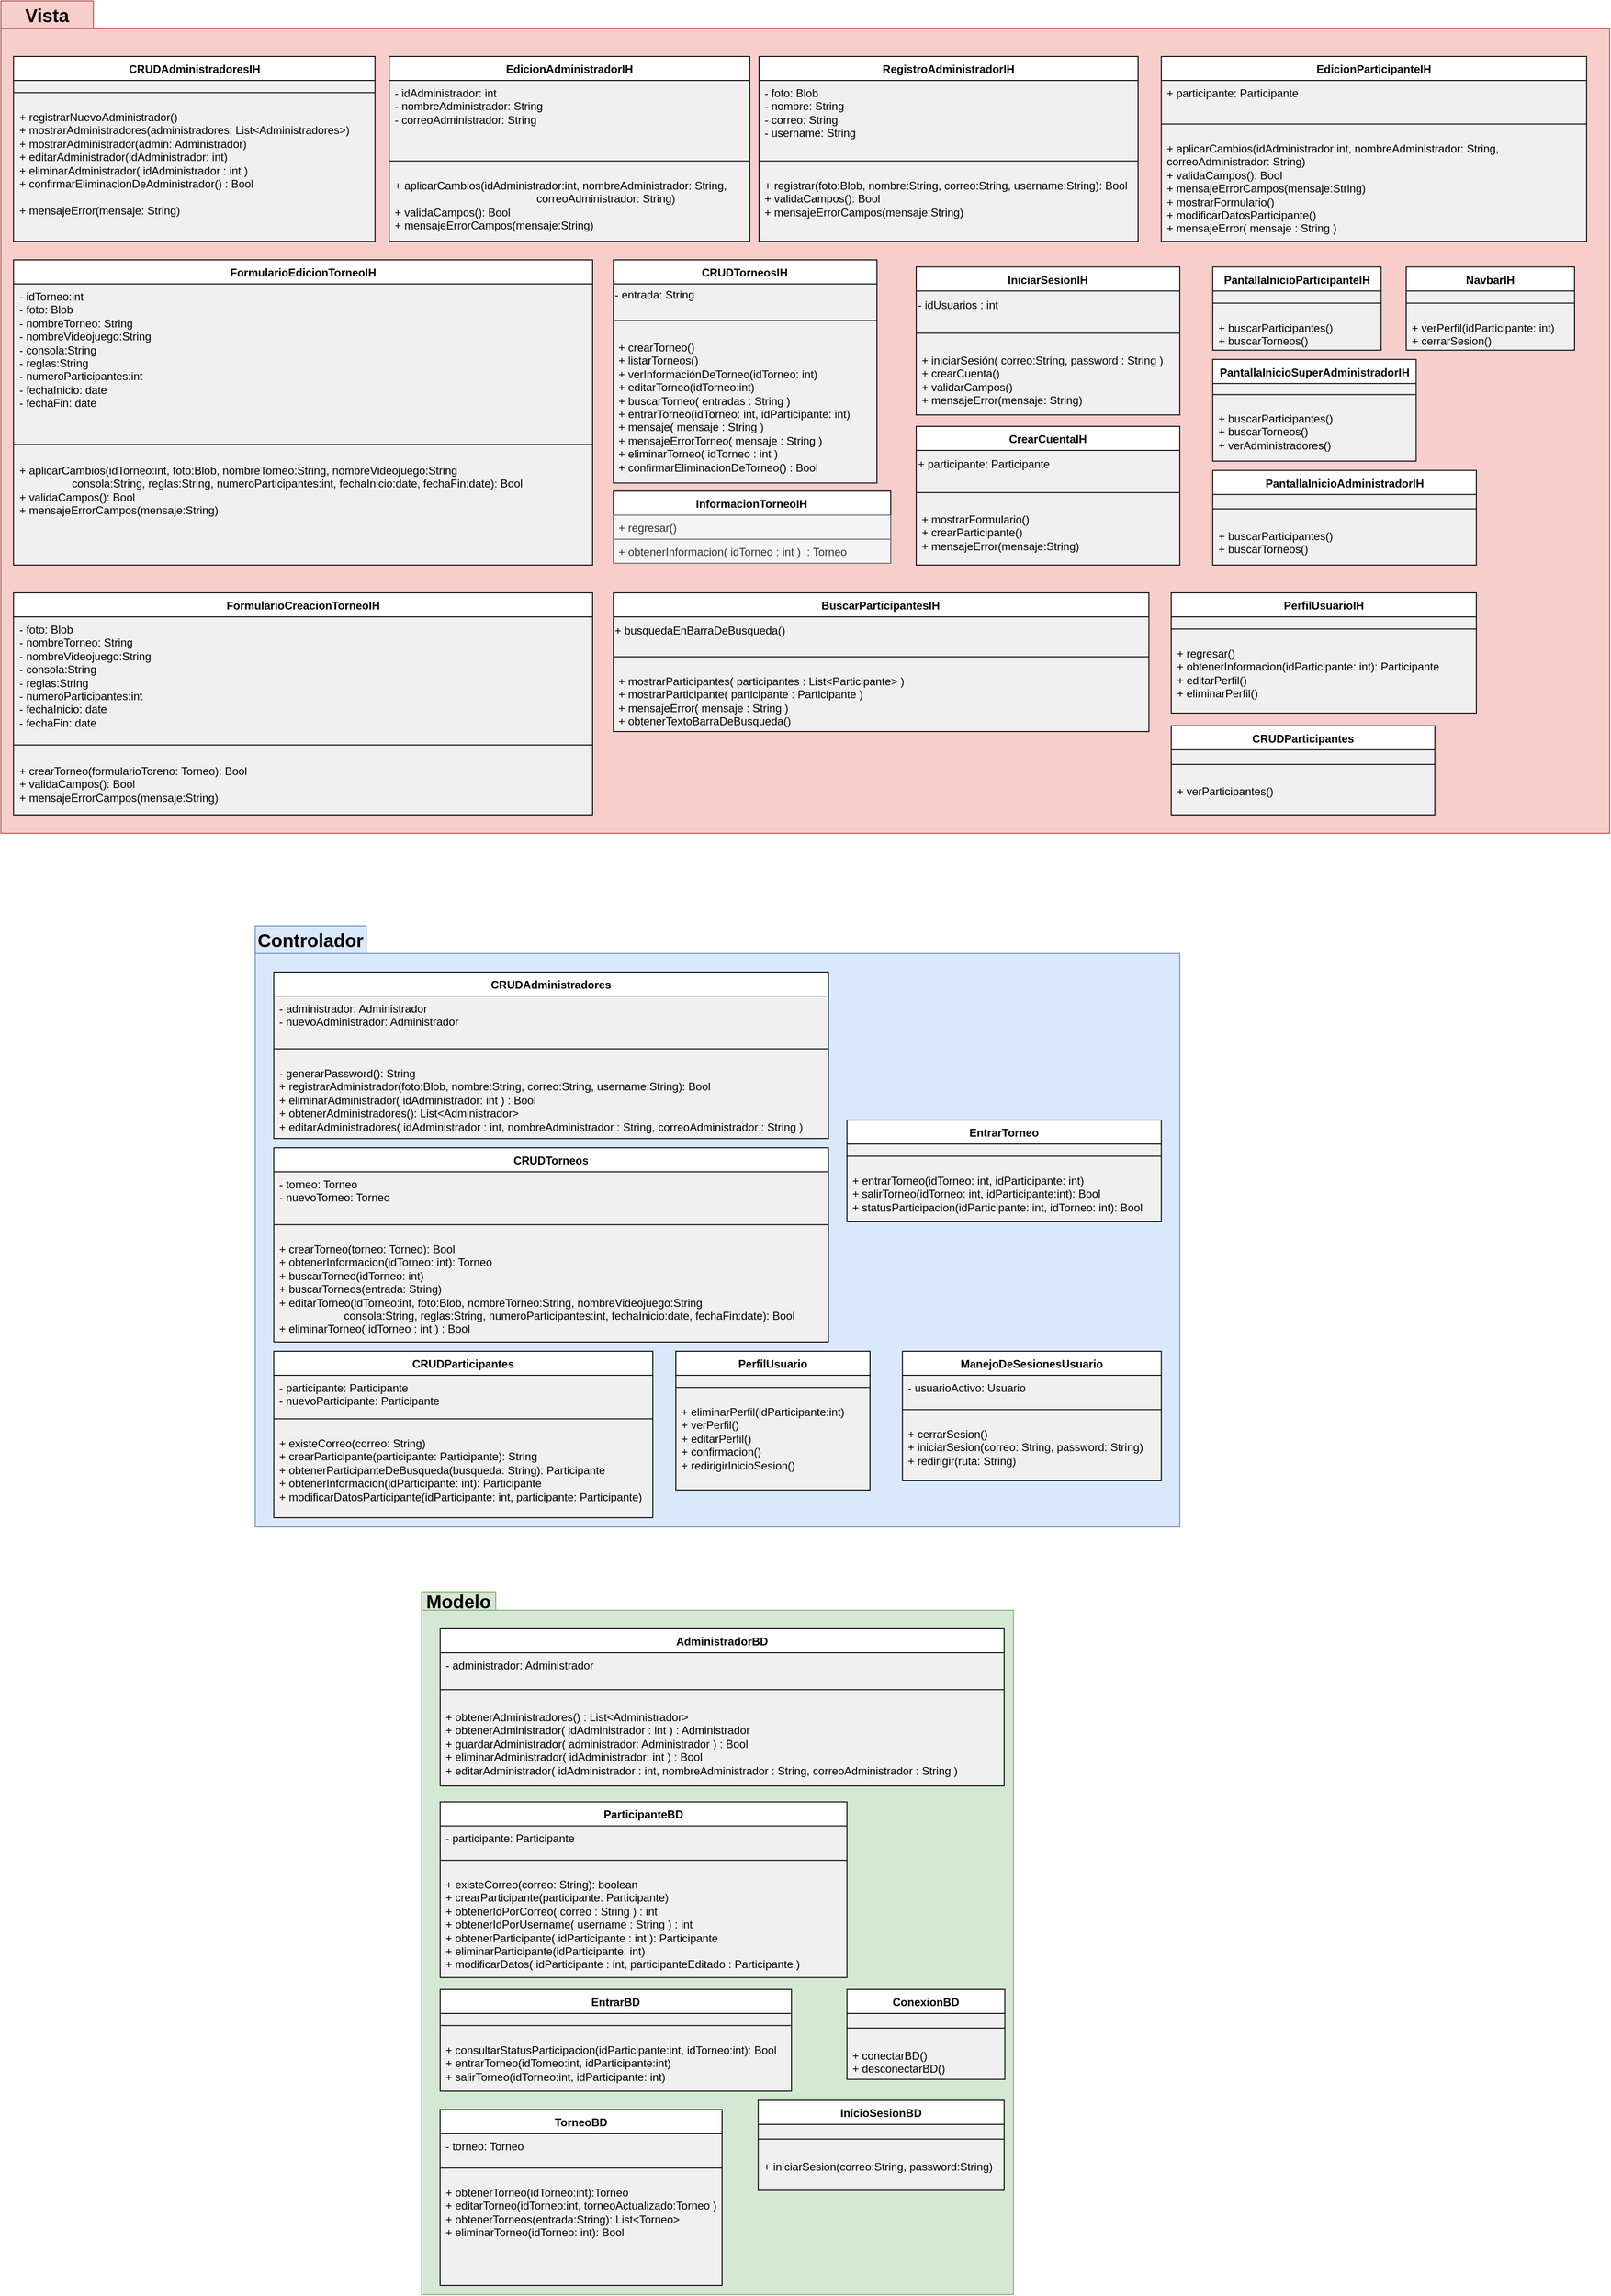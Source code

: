 <mxfile version="22.0.7" type="google">
  <diagram name="Page-1" id="8yMYM5omladxVR3KcZZl">
    <mxGraphModel grid="1" page="1" gridSize="10" guides="1" tooltips="1" connect="1" arrows="1" fold="1" pageScale="1" pageWidth="850" pageHeight="1100" math="0" shadow="0">
      <root>
        <mxCell id="0" />
        <mxCell id="1" parent="0" />
        <mxCell id="6ksjwFMR4yL9y_moFflf-1" value="" style="shape=folder;fontStyle=1;spacingTop=10;tabWidth=90;tabHeight=20;tabPosition=left;html=1;whiteSpace=wrap;fillColor=#f8cecc;strokeColor=#b85450;" vertex="1" parent="1">
          <mxGeometry x="-410" y="-900" width="1740" height="890" as="geometry" />
        </mxCell>
        <mxCell id="6ksjwFMR4yL9y_moFflf-2" value="&lt;b&gt;&lt;font style=&quot;font-size: 20px;&quot;&gt;Vista&lt;/font&gt;&lt;/b&gt;" style="text;html=1;strokeColor=#b85450;fillColor=#f8cecc;align=center;verticalAlign=middle;whiteSpace=wrap;rounded=0;" vertex="1" parent="1">
          <mxGeometry x="-410" y="-910" width="100" height="30" as="geometry" />
        </mxCell>
        <mxCell id="6ksjwFMR4yL9y_moFflf-5" value="" style="shape=folder;fontStyle=1;spacingTop=10;tabWidth=50;tabHeight=20;tabPosition=left;html=1;whiteSpace=wrap;fillColor=#dae8fc;strokeColor=#6c8ebf;" vertex="1" parent="1">
          <mxGeometry x="-134.89" y="100" width="1000" height="640" as="geometry" />
        </mxCell>
        <mxCell id="6ksjwFMR4yL9y_moFflf-7" value="" style="shape=folder;fontStyle=1;spacingTop=10;tabWidth=80;tabHeight=20;tabPosition=left;html=1;whiteSpace=wrap;fillColor=#d5e8d4;strokeColor=#82b366;" vertex="1" parent="1">
          <mxGeometry x="45.11" y="810" width="640" height="760" as="geometry" />
        </mxCell>
        <mxCell id="6ksjwFMR4yL9y_moFflf-8" value="&lt;b&gt;&lt;font style=&quot;font-size: 20px;&quot;&gt;Controlador&lt;/font&gt;&lt;/b&gt;" style="text;html=1;strokeColor=#6c8ebf;fillColor=#dae8fc;align=center;verticalAlign=middle;whiteSpace=wrap;rounded=0;" vertex="1" parent="1">
          <mxGeometry x="-134.89" y="90" width="120" height="30" as="geometry" />
        </mxCell>
        <mxCell id="6ksjwFMR4yL9y_moFflf-9" value="&lt;b&gt;&lt;font style=&quot;font-size: 20px;&quot;&gt;Modelo&lt;/font&gt;&lt;/b&gt;" style="text;html=1;strokeColor=#82b366;fillColor=#d5e8d4;align=center;verticalAlign=middle;whiteSpace=wrap;rounded=0;" vertex="1" parent="1">
          <mxGeometry x="45.11" y="810" width="80" height="20" as="geometry" />
        </mxCell>
        <mxCell id="6ksjwFMR4yL9y_moFflf-16" value="PantallaInicioSuperAdministradorIH" style="swimlane;fontStyle=1;align=center;verticalAlign=top;childLayout=stackLayout;horizontal=1;startSize=26;horizontalStack=0;resizeParent=1;resizeParentMax=0;resizeLast=0;collapsible=1;marginBottom=0;whiteSpace=wrap;html=1;swimlaneFillColor=#F0F0F0;gradientColor=none;" vertex="1" parent="1">
          <mxGeometry x="900.75" y="-522.36" width="220" height="110" as="geometry" />
        </mxCell>
        <mxCell id="6ksjwFMR4yL9y_moFflf-17" value="" style="line;strokeWidth=1;fillColor=none;align=left;verticalAlign=middle;spacingTop=-1;spacingLeft=3;spacingRight=3;rotatable=0;labelPosition=right;points=[];portConstraint=eastwest;strokeColor=inherit;" vertex="1" parent="6ksjwFMR4yL9y_moFflf-16">
          <mxGeometry y="26" width="220" height="24" as="geometry" />
        </mxCell>
        <mxCell id="6ksjwFMR4yL9y_moFflf-18" value="+ buscarParticipantes()&lt;br&gt;+ buscarTorneos()&lt;br&gt;+ verAdministradores()" style="text;strokeColor=none;fillColor=none;align=left;verticalAlign=top;spacingLeft=4;spacingRight=4;overflow=hidden;rotatable=0;points=[[0,0.5],[1,0.5]];portConstraint=eastwest;whiteSpace=wrap;html=1;" vertex="1" parent="6ksjwFMR4yL9y_moFflf-16">
          <mxGeometry y="50" width="220" height="60" as="geometry" />
        </mxCell>
        <mxCell id="6ksjwFMR4yL9y_moFflf-19" value="RegistroAdministradorIH" style="swimlane;fontStyle=1;align=center;verticalAlign=top;childLayout=stackLayout;horizontal=1;startSize=26;horizontalStack=0;resizeParent=1;resizeParentMax=0;resizeLast=0;collapsible=1;marginBottom=0;whiteSpace=wrap;html=1;swimlaneFillColor=#F0F0F0;gradientColor=none;" vertex="1" parent="1">
          <mxGeometry x="410" y="-850" width="410" height="199.997" as="geometry" />
        </mxCell>
        <mxCell id="6ksjwFMR4yL9y_moFflf-20" value="- foto: Blob&lt;br&gt;- nombre: String&lt;br&gt;- correo: String&lt;br&gt;- username: String" style="text;strokeColor=none;fillColor=none;align=left;verticalAlign=top;spacingLeft=4;spacingRight=4;overflow=hidden;rotatable=0;points=[[0,0.5],[1,0.5]];portConstraint=eastwest;whiteSpace=wrap;html=1;" vertex="1" parent="6ksjwFMR4yL9y_moFflf-19">
          <mxGeometry y="26" width="410" height="74" as="geometry" />
        </mxCell>
        <mxCell id="6ksjwFMR4yL9y_moFflf-21" value="" style="line;strokeWidth=1;fillColor=none;align=left;verticalAlign=middle;spacingTop=-1;spacingLeft=3;spacingRight=3;rotatable=0;labelPosition=right;points=[];portConstraint=eastwest;strokeColor=inherit;" vertex="1" parent="6ksjwFMR4yL9y_moFflf-19">
          <mxGeometry y="100" width="410" height="26.207" as="geometry" />
        </mxCell>
        <mxCell id="6ksjwFMR4yL9y_moFflf-22" value="+ registrar(foto:Blob, nombre:String, correo:String, username:String): Bool&lt;br&gt;+ validaCampos(): Bool&lt;br&gt;+ mensajeErrorCampos(mensaje:String)&lt;br&gt;" style="text;strokeColor=none;fillColor=none;align=left;verticalAlign=top;spacingLeft=4;spacingRight=4;overflow=hidden;rotatable=0;points=[[0,0.5],[1,0.5]];portConstraint=eastwest;whiteSpace=wrap;html=1;" vertex="1" parent="6ksjwFMR4yL9y_moFflf-19">
          <mxGeometry y="126.207" width="410" height="73.79" as="geometry" />
        </mxCell>
        <mxCell id="6ksjwFMR4yL9y_moFflf-23" value="CRUDAdministradoresIH" style="swimlane;fontStyle=1;align=center;verticalAlign=top;childLayout=stackLayout;horizontal=1;startSize=26;horizontalStack=0;resizeParent=1;resizeParentMax=0;resizeLast=0;collapsible=1;marginBottom=0;whiteSpace=wrap;html=1;swimlaneFillColor=#F0F0F0;gradientColor=none;" vertex="1" parent="1">
          <mxGeometry x="-396.36" y="-850" width="391" height="199.997" as="geometry" />
        </mxCell>
        <mxCell id="6ksjwFMR4yL9y_moFflf-24" value="" style="line;strokeWidth=1;fillColor=none;align=left;verticalAlign=middle;spacingTop=-1;spacingLeft=3;spacingRight=3;rotatable=0;labelPosition=right;points=[];portConstraint=eastwest;strokeColor=inherit;" vertex="1" parent="6ksjwFMR4yL9y_moFflf-23">
          <mxGeometry y="26" width="391" height="26.207" as="geometry" />
        </mxCell>
        <mxCell id="6ksjwFMR4yL9y_moFflf-25" value="+ registrarNuevoAdministrador()&lt;br&gt;+ mostrarAdministradores(administradores: List&amp;lt;Administradores&amp;gt;)&lt;br&gt;+ mostrarAdministrador(admin: Administrador)&lt;br&gt;+ editarAdministrador(idAdministrador: int)&lt;br&gt;+ eliminarAdministrador( idAdministrador : int )&lt;br&gt;+ confirmarEliminacionDeAdministrador() : Bool&lt;br&gt;&lt;br&gt;+ mensajeError(mensaje: String)" style="text;strokeColor=none;fillColor=none;align=left;verticalAlign=top;spacingLeft=4;spacingRight=4;overflow=hidden;rotatable=0;points=[[0,0.5],[1,0.5]];portConstraint=eastwest;whiteSpace=wrap;html=1;" vertex="1" parent="6ksjwFMR4yL9y_moFflf-23">
          <mxGeometry y="52.207" width="391" height="147.79" as="geometry" />
        </mxCell>
        <mxCell id="F1agTI3qjRmrtM2KF93L-1" value="NavbarIH" style="swimlane;fontStyle=1;align=center;verticalAlign=top;childLayout=stackLayout;horizontal=1;startSize=26;horizontalStack=0;resizeParent=1;resizeParentMax=0;resizeLast=0;collapsible=1;marginBottom=0;whiteSpace=wrap;html=1;swimlaneFillColor=#F0F0F0;gradientColor=none;" vertex="1" parent="1">
          <mxGeometry x="1110.005" y="-622.36" width="182.07" height="89.997" as="geometry" />
        </mxCell>
        <mxCell id="F1agTI3qjRmrtM2KF93L-2" value="" style="line;strokeWidth=1;fillColor=none;align=left;verticalAlign=middle;spacingTop=-1;spacingLeft=3;spacingRight=3;rotatable=0;labelPosition=right;points=[];portConstraint=eastwest;strokeColor=inherit;" vertex="1" parent="F1agTI3qjRmrtM2KF93L-1">
          <mxGeometry y="26" width="182.07" height="26.207" as="geometry" />
        </mxCell>
        <mxCell id="F1agTI3qjRmrtM2KF93L-3" value="+ verPerfil(idParticipante: int)&lt;br&gt;+ cerrarSesion()" style="text;strokeColor=none;fillColor=none;align=left;verticalAlign=top;spacingLeft=4;spacingRight=4;overflow=hidden;rotatable=0;points=[[0,0.5],[1,0.5]];portConstraint=eastwest;whiteSpace=wrap;html=1;" vertex="1" parent="F1agTI3qjRmrtM2KF93L-1">
          <mxGeometry y="52.207" width="182.07" height="37.79" as="geometry" />
        </mxCell>
        <mxCell id="F1agTI3qjRmrtM2KF93L-13" value="PantallaInicioAdministradorIH" style="swimlane;fontStyle=1;align=center;verticalAlign=top;childLayout=stackLayout;horizontal=1;startSize=26;horizontalStack=0;resizeParent=1;resizeParentMax=0;resizeLast=0;collapsible=1;marginBottom=0;whiteSpace=wrap;html=1;swimlaneFillColor=#F0F0F0;gradientColor=none;" vertex="1" parent="1">
          <mxGeometry x="900.746" y="-402.36" width="285.105" height="102.348" as="geometry" />
        </mxCell>
        <mxCell id="F1agTI3qjRmrtM2KF93L-14" value="" style="line;strokeWidth=1;fillColor=none;align=left;verticalAlign=middle;spacingTop=-1;spacingLeft=3;spacingRight=3;rotatable=0;labelPosition=right;points=[];portConstraint=eastwest;strokeColor=inherit;" vertex="1" parent="F1agTI3qjRmrtM2KF93L-13">
          <mxGeometry y="26" width="285.105" height="31.265" as="geometry" />
        </mxCell>
        <mxCell id="F1agTI3qjRmrtM2KF93L-15" value="+ buscarParticipantes()&lt;br style=&quot;border-color: var(--border-color);&quot;&gt;+ buscarTorneos()" style="text;strokeColor=none;fillColor=none;align=left;verticalAlign=top;spacingLeft=4;spacingRight=4;overflow=hidden;rotatable=0;points=[[0,0.5],[1,0.5]];portConstraint=eastwest;whiteSpace=wrap;html=1;" vertex="1" parent="F1agTI3qjRmrtM2KF93L-13">
          <mxGeometry y="57.265" width="285.105" height="45.083" as="geometry" />
        </mxCell>
        <mxCell id="F1agTI3qjRmrtM2KF93L-16" value="EdicionAdministradorIH" style="swimlane;fontStyle=1;align=center;verticalAlign=top;childLayout=stackLayout;horizontal=1;startSize=26;horizontalStack=0;resizeParent=1;resizeParentMax=0;resizeLast=0;collapsible=1;marginBottom=0;whiteSpace=wrap;html=1;swimlaneFillColor=#F0F0F0;gradientColor=none;" vertex="1" parent="1">
          <mxGeometry x="10" y="-850" width="390" height="199.997" as="geometry" />
        </mxCell>
        <mxCell id="F1agTI3qjRmrtM2KF93L-17" value="- idAdministrador: int&lt;br&gt;- nombreAdministrador: String&lt;br&gt;- correoAdministrador: String" style="text;strokeColor=none;fillColor=none;align=left;verticalAlign=top;spacingLeft=4;spacingRight=4;overflow=hidden;rotatable=0;points=[[0,0.5],[1,0.5]];portConstraint=eastwest;whiteSpace=wrap;html=1;" vertex="1" parent="F1agTI3qjRmrtM2KF93L-16">
          <mxGeometry y="26" width="390" height="74" as="geometry" />
        </mxCell>
        <mxCell id="F1agTI3qjRmrtM2KF93L-18" value="" style="line;strokeWidth=1;fillColor=none;align=left;verticalAlign=middle;spacingTop=-1;spacingLeft=3;spacingRight=3;rotatable=0;labelPosition=right;points=[];portConstraint=eastwest;strokeColor=inherit;" vertex="1" parent="F1agTI3qjRmrtM2KF93L-16">
          <mxGeometry y="100" width="390" height="26.207" as="geometry" />
        </mxCell>
        <mxCell id="F1agTI3qjRmrtM2KF93L-19" value="+ aplicarCambios(idAdministrador:int, nombreAdministrador: String,&amp;nbsp; &amp;nbsp; &amp;nbsp; &amp;nbsp; &amp;nbsp; &amp;nbsp; &amp;nbsp; &amp;nbsp; &amp;nbsp; &amp;nbsp; &amp;nbsp; &amp;nbsp; &amp;nbsp; &amp;nbsp; &amp;nbsp; &amp;nbsp; &amp;nbsp; &amp;nbsp; &amp;nbsp; &amp;nbsp; &amp;nbsp; &amp;nbsp; &amp;nbsp; &amp;nbsp; &amp;nbsp; &amp;nbsp; correoAdministrador: String)&lt;br&gt;+ validaCampos(): Bool&lt;br&gt;+ mensajeErrorCampos(mensaje:String)" style="text;strokeColor=none;fillColor=none;align=left;verticalAlign=top;spacingLeft=4;spacingRight=4;overflow=hidden;rotatable=0;points=[[0,0.5],[1,0.5]];portConstraint=eastwest;whiteSpace=wrap;html=1;" vertex="1" parent="F1agTI3qjRmrtM2KF93L-16">
          <mxGeometry y="126.207" width="390" height="73.79" as="geometry" />
        </mxCell>
        <mxCell id="9bTyPNuZeEl7Rt4xwHEf-6" value="IniciarSesionIH" style="swimlane;fontStyle=1;align=center;verticalAlign=top;childLayout=stackLayout;horizontal=1;startSize=26;horizontalStack=0;resizeParent=1;resizeParentMax=0;resizeLast=0;collapsible=1;marginBottom=0;whiteSpace=wrap;html=1;swimlaneFillColor=#F0F0F0;gradientColor=none;" vertex="1" parent="1">
          <mxGeometry x="579.996" y="-622.36" width="285.11" height="160.005" as="geometry" />
        </mxCell>
        <mxCell id="F1agTI3qjRmrtM2KF93L-24" value="- idUsuarios : int" style="text;html=1;strokeColor=none;fillColor=none;align=left;verticalAlign=middle;whiteSpace=wrap;rounded=0;" vertex="1" parent="9bTyPNuZeEl7Rt4xwHEf-6">
          <mxGeometry y="26" width="285.11" height="30" as="geometry" />
        </mxCell>
        <mxCell id="9bTyPNuZeEl7Rt4xwHEf-7" value="" style="line;strokeWidth=1;fillColor=none;align=left;verticalAlign=middle;spacingTop=-1;spacingLeft=3;spacingRight=3;rotatable=0;labelPosition=right;points=[];portConstraint=eastwest;strokeColor=inherit;" vertex="1" parent="9bTyPNuZeEl7Rt4xwHEf-6">
          <mxGeometry y="56" width="285.11" height="31.265" as="geometry" />
        </mxCell>
        <mxCell id="9bTyPNuZeEl7Rt4xwHEf-8" value="+ iniciarSesión( correo:String, password : String )&lt;br&gt;+ crearCuenta()&lt;br&gt;+ validarCampos()&lt;br&gt;+ mensajeError(mensaje: String)" style="text;strokeColor=none;fillColor=none;align=left;verticalAlign=top;spacingLeft=4;spacingRight=4;overflow=hidden;rotatable=0;points=[[0,0.5],[1,0.5]];portConstraint=eastwest;whiteSpace=wrap;html=1;" vertex="1" parent="9bTyPNuZeEl7Rt4xwHEf-6">
          <mxGeometry y="87.265" width="285.11" height="72.74" as="geometry" />
        </mxCell>
        <mxCell id="F1agTI3qjRmrtM2KF93L-25" value="BuscarParticipantesIH" style="swimlane;fontStyle=1;align=center;verticalAlign=top;childLayout=stackLayout;horizontal=1;startSize=26;horizontalStack=0;resizeParent=1;resizeParentMax=0;resizeLast=0;collapsible=1;marginBottom=0;whiteSpace=wrap;html=1;swimlaneFillColor=#F0F0F0;gradientColor=none;" vertex="1" parent="1">
          <mxGeometry x="252.45" y="-270" width="579.24" height="149.997" as="geometry" />
        </mxCell>
        <mxCell id="F1agTI3qjRmrtM2KF93L-35" value="+ busquedaEnBarraDeBusqueda()" style="text;html=1;strokeColor=none;fillColor=none;align=left;verticalAlign=middle;whiteSpace=wrap;rounded=0;" vertex="1" parent="F1agTI3qjRmrtM2KF93L-25">
          <mxGeometry y="26" width="579.24" height="30" as="geometry" />
        </mxCell>
        <mxCell id="F1agTI3qjRmrtM2KF93L-26" value="" style="line;strokeWidth=1;fillColor=none;align=left;verticalAlign=middle;spacingTop=-1;spacingLeft=3;spacingRight=3;rotatable=0;labelPosition=right;points=[];portConstraint=eastwest;strokeColor=inherit;" vertex="1" parent="F1agTI3qjRmrtM2KF93L-25">
          <mxGeometry y="56" width="579.24" height="26.207" as="geometry" />
        </mxCell>
        <mxCell id="F1agTI3qjRmrtM2KF93L-27" value="+ mostrarParticipantes( participantes : List&amp;lt;Participante&amp;gt; )&lt;br&gt;+ mostrarParticipante( participante : Participante )&lt;br&gt;+ mensajeError( mensaje : String )&lt;br&gt;+ obtenerTextoBarraDeBusqueda()" style="text;strokeColor=none;fillColor=none;align=left;verticalAlign=top;spacingLeft=4;spacingRight=4;overflow=hidden;rotatable=0;points=[[0,0.5],[1,0.5]];portConstraint=eastwest;whiteSpace=wrap;html=1;" vertex="1" parent="F1agTI3qjRmrtM2KF93L-25">
          <mxGeometry y="82.207" width="579.24" height="67.79" as="geometry" />
        </mxCell>
        <mxCell id="9bTyPNuZeEl7Rt4xwHEf-11" value="InformacionTorneoIH" style="swimlane;fontStyle=1;align=center;verticalAlign=top;childLayout=stackLayout;horizontal=1;startSize=26;horizontalStack=0;resizeParent=1;resizeParentMax=0;resizeLast=0;collapsible=1;marginBottom=0;whiteSpace=wrap;html=1;swimlaneLine=1;glass=0;rounded=0;shadow=0;" vertex="1" parent="1">
          <mxGeometry x="252.45" y="-380" width="300" height="78" as="geometry" />
        </mxCell>
        <mxCell id="9bTyPNuZeEl7Rt4xwHEf-12" value="+ regresar()" style="text;strokeColor=#666666;fillColor=#f5f5f5;align=left;verticalAlign=top;spacingLeft=4;spacingRight=4;overflow=hidden;rotatable=0;points=[[0,0.5],[1,0.5]];portConstraint=eastwest;whiteSpace=wrap;html=1;fontColor=#333333;" vertex="1" parent="9bTyPNuZeEl7Rt4xwHEf-11">
          <mxGeometry y="26" width="300" height="26" as="geometry" />
        </mxCell>
        <mxCell id="9bTyPNuZeEl7Rt4xwHEf-13" value="+ obtenerInformacion( idTorneo : int )&amp;nbsp; : Torneo" style="text;strokeColor=#666666;fillColor=#f5f5f5;align=left;verticalAlign=top;spacingLeft=4;spacingRight=4;overflow=hidden;rotatable=0;points=[[0,0.5],[1,0.5]];portConstraint=eastwest;whiteSpace=wrap;html=1;fontColor=#333333;" vertex="1" parent="9bTyPNuZeEl7Rt4xwHEf-11">
          <mxGeometry y="52" width="300" height="26" as="geometry" />
        </mxCell>
        <mxCell id="F1agTI3qjRmrtM2KF93L-31" value="CRUDTorneosIH" style="swimlane;fontStyle=1;align=center;verticalAlign=top;childLayout=stackLayout;horizontal=1;startSize=26;horizontalStack=0;resizeParent=1;resizeParentMax=0;resizeLast=0;collapsible=1;marginBottom=0;whiteSpace=wrap;html=1;swimlaneFillColor=#F0F0F0;gradientColor=none;" vertex="1" parent="1">
          <mxGeometry x="252.45" y="-630.0" width="285.11" height="241.265" as="geometry" />
        </mxCell>
        <mxCell id="F1agTI3qjRmrtM2KF93L-36" value="- entrada: String" style="text;html=1;strokeColor=none;fillColor=none;align=left;verticalAlign=middle;whiteSpace=wrap;rounded=0;" vertex="1" parent="F1agTI3qjRmrtM2KF93L-31">
          <mxGeometry y="26" width="285.11" height="24" as="geometry" />
        </mxCell>
        <mxCell id="F1agTI3qjRmrtM2KF93L-32" value="" style="line;strokeWidth=1;fillColor=none;align=left;verticalAlign=middle;spacingTop=-1;spacingLeft=3;spacingRight=3;rotatable=0;labelPosition=right;points=[];portConstraint=eastwest;strokeColor=inherit;" vertex="1" parent="F1agTI3qjRmrtM2KF93L-31">
          <mxGeometry y="50" width="285.11" height="31.265" as="geometry" />
        </mxCell>
        <mxCell id="F1agTI3qjRmrtM2KF93L-33" value="+ crearTorneo()&lt;br&gt;+ listarTorneos()&lt;br&gt;+ verInformaciónDeTorneo(idTorneo: int)&lt;br&gt;+ editarTorneo(idTorneo:int)&lt;br&gt;+ buscarTorneo( entradas : String )&lt;br&gt;+ entrarTorneo(idTorneo: int, idParticipante: int)&lt;br&gt;+ mensaje( mensaje : String )&lt;br&gt;+ mensajeErrorTorneo( mensaje : String )&lt;br&gt;+ eliminarTorneo( idTorneo : int )&lt;br&gt;+ confirmarEliminacionDeTorneo() : Bool" style="text;strokeColor=none;fillColor=none;align=left;verticalAlign=top;spacingLeft=4;spacingRight=4;overflow=hidden;rotatable=0;points=[[0,0.5],[1,0.5]];portConstraint=eastwest;whiteSpace=wrap;html=1;" vertex="1" parent="F1agTI3qjRmrtM2KF93L-31">
          <mxGeometry y="81.265" width="285.11" height="160" as="geometry" />
        </mxCell>
        <mxCell id="F1agTI3qjRmrtM2KF93L-37" value="FormularioEdicionTorneoIH" style="swimlane;fontStyle=1;align=center;verticalAlign=top;childLayout=stackLayout;horizontal=1;startSize=26;horizontalStack=0;resizeParent=1;resizeParentMax=0;resizeLast=0;collapsible=1;marginBottom=0;whiteSpace=wrap;html=1;swimlaneFillColor=#F0F0F0;gradientColor=none;" vertex="1" parent="1">
          <mxGeometry x="-396.362" y="-630.004" width="626.36" height="329.996" as="geometry" />
        </mxCell>
        <mxCell id="F1agTI3qjRmrtM2KF93L-38" value="- idTorneo:int&lt;br&gt;- foto: Blob&lt;br&gt;- nombreTorneo: String&lt;br&gt;- nombreVideojuego:String&lt;br&gt;- consola:String&lt;br&gt;- reglas:String&lt;br&gt;- numeroParticipantes:int&lt;br&gt;- fechaInicio: date&lt;br&gt;- fechaFin: date" style="text;strokeColor=none;fillColor=none;align=left;verticalAlign=top;spacingLeft=4;spacingRight=4;overflow=hidden;rotatable=0;points=[[0,0.5],[1,0.5]];portConstraint=eastwest;whiteSpace=wrap;html=1;" vertex="1" parent="F1agTI3qjRmrtM2KF93L-37">
          <mxGeometry y="26" width="626.36" height="159.177" as="geometry" />
        </mxCell>
        <mxCell id="F1agTI3qjRmrtM2KF93L-39" value="" style="line;strokeWidth=1;fillColor=none;align=left;verticalAlign=middle;spacingTop=-1;spacingLeft=3;spacingRight=3;rotatable=0;labelPosition=right;points=[];portConstraint=eastwest;strokeColor=inherit;" vertex="1" parent="F1agTI3qjRmrtM2KF93L-37">
          <mxGeometry y="185.177" width="626.36" height="28.969" as="geometry" />
        </mxCell>
        <mxCell id="F1agTI3qjRmrtM2KF93L-40" value="+ aplicarCambios(idTorneo:int, foto:Blob, nombreTorneo:String, nombreVideojuego:String&lt;br&gt;&lt;span style=&quot;&quot;&gt;&lt;span style=&quot;white-space: pre;&quot;&gt;&amp;nbsp;&amp;nbsp;&amp;nbsp;&amp;nbsp;&lt;/span&gt;&lt;/span&gt;&lt;span style=&quot;&quot;&gt;&lt;span style=&quot;white-space: pre;&quot;&gt;&amp;nbsp;&amp;nbsp;&amp;nbsp;&amp;nbsp;&lt;/span&gt;&lt;/span&gt;&lt;span style=&quot;&quot;&gt;&lt;span style=&quot;white-space: pre;&quot;&gt;&amp;nbsp;&amp;nbsp;&amp;nbsp;&amp;nbsp;&lt;/span&gt;&lt;/span&gt;&amp;nbsp; &amp;nbsp; &amp;nbsp;consola:String, reglas:String, numeroParticipantes:int, fechaInicio:date, fechaFin:date): Bool&lt;br&gt;+ validaCampos(): Bool&lt;br style=&quot;border-color: var(--border-color);&quot;&gt;+ mensajeErrorCampos(mensaje:String)" style="text;strokeColor=none;fillColor=none;align=left;verticalAlign=top;spacingLeft=4;spacingRight=4;overflow=hidden;rotatable=0;points=[[0,0.5],[1,0.5]];portConstraint=eastwest;whiteSpace=wrap;html=1;" vertex="1" parent="F1agTI3qjRmrtM2KF93L-37">
          <mxGeometry y="214.146" width="626.36" height="115.85" as="geometry" />
        </mxCell>
        <mxCell id="F1agTI3qjRmrtM2KF93L-41" value="CrearCuentaIH" style="swimlane;fontStyle=1;align=center;verticalAlign=top;childLayout=stackLayout;horizontal=1;startSize=26;horizontalStack=0;resizeParent=1;resizeParentMax=0;resizeLast=0;collapsible=1;marginBottom=0;whiteSpace=wrap;html=1;swimlaneFillColor=#F0F0F0;gradientColor=none;" vertex="1" parent="1">
          <mxGeometry x="580.0" y="-450.01" width="285.11" height="150.005" as="geometry" />
        </mxCell>
        <mxCell id="F1agTI3qjRmrtM2KF93L-42" value="+ participante: Participante" style="text;html=1;strokeColor=none;fillColor=none;align=left;verticalAlign=middle;whiteSpace=wrap;rounded=0;" vertex="1" parent="F1agTI3qjRmrtM2KF93L-41">
          <mxGeometry y="26" width="285.11" height="30" as="geometry" />
        </mxCell>
        <mxCell id="F1agTI3qjRmrtM2KF93L-43" value="" style="line;strokeWidth=1;fillColor=none;align=left;verticalAlign=middle;spacingTop=-1;spacingLeft=3;spacingRight=3;rotatable=0;labelPosition=right;points=[];portConstraint=eastwest;strokeColor=inherit;" vertex="1" parent="F1agTI3qjRmrtM2KF93L-41">
          <mxGeometry y="56" width="285.11" height="31.265" as="geometry" />
        </mxCell>
        <mxCell id="F1agTI3qjRmrtM2KF93L-44" value="+ mostrarFormulario()&lt;br&gt;+ crearParticipante()&lt;br&gt;+ mensajeError(mensaje:String)" style="text;strokeColor=none;fillColor=none;align=left;verticalAlign=top;spacingLeft=4;spacingRight=4;overflow=hidden;rotatable=0;points=[[0,0.5],[1,0.5]];portConstraint=eastwest;whiteSpace=wrap;html=1;" vertex="1" parent="F1agTI3qjRmrtM2KF93L-41">
          <mxGeometry y="87.265" width="285.11" height="62.74" as="geometry" />
        </mxCell>
        <mxCell id="F1agTI3qjRmrtM2KF93L-46" value="PantallaInicioParticipanteIH" style="swimlane;fontStyle=1;align=center;verticalAlign=top;childLayout=stackLayout;horizontal=1;startSize=26;horizontalStack=0;resizeParent=1;resizeParentMax=0;resizeLast=0;collapsible=1;marginBottom=0;whiteSpace=wrap;html=1;swimlaneFillColor=#F0F0F0;gradientColor=none;" vertex="1" parent="1">
          <mxGeometry x="900.755" y="-622.36" width="182.07" height="89.997" as="geometry" />
        </mxCell>
        <mxCell id="F1agTI3qjRmrtM2KF93L-47" value="" style="line;strokeWidth=1;fillColor=none;align=left;verticalAlign=middle;spacingTop=-1;spacingLeft=3;spacingRight=3;rotatable=0;labelPosition=right;points=[];portConstraint=eastwest;strokeColor=inherit;" vertex="1" parent="F1agTI3qjRmrtM2KF93L-46">
          <mxGeometry y="26" width="182.07" height="26.207" as="geometry" />
        </mxCell>
        <mxCell id="F1agTI3qjRmrtM2KF93L-48" value="+ buscarParticipantes()&lt;br&gt;+ buscarTorneos()" style="text;strokeColor=none;fillColor=none;align=left;verticalAlign=top;spacingLeft=4;spacingRight=4;overflow=hidden;rotatable=0;points=[[0,0.5],[1,0.5]];portConstraint=eastwest;whiteSpace=wrap;html=1;" vertex="1" parent="F1agTI3qjRmrtM2KF93L-46">
          <mxGeometry y="52.207" width="182.07" height="37.79" as="geometry" />
        </mxCell>
        <mxCell id="F1agTI3qjRmrtM2KF93L-52" value="EdicionParticipanteIH" style="swimlane;fontStyle=1;align=center;verticalAlign=top;childLayout=stackLayout;horizontal=1;startSize=26;horizontalStack=0;resizeParent=1;resizeParentMax=0;resizeLast=0;collapsible=1;marginBottom=0;whiteSpace=wrap;html=1;swimlaneFillColor=#F0F0F0;gradientColor=none;" vertex="1" parent="1">
          <mxGeometry x="845.11" y="-850" width="460" height="199.997" as="geometry" />
        </mxCell>
        <mxCell id="F1agTI3qjRmrtM2KF93L-53" value="+ participante: Participante" style="text;strokeColor=none;fillColor=none;align=left;verticalAlign=top;spacingLeft=4;spacingRight=4;overflow=hidden;rotatable=0;points=[[0,0.5],[1,0.5]];portConstraint=eastwest;whiteSpace=wrap;html=1;" vertex="1" parent="F1agTI3qjRmrtM2KF93L-52">
          <mxGeometry y="26" width="460" height="34" as="geometry" />
        </mxCell>
        <mxCell id="F1agTI3qjRmrtM2KF93L-54" value="" style="line;strokeWidth=1;fillColor=none;align=left;verticalAlign=middle;spacingTop=-1;spacingLeft=3;spacingRight=3;rotatable=0;labelPosition=right;points=[];portConstraint=eastwest;strokeColor=inherit;" vertex="1" parent="F1agTI3qjRmrtM2KF93L-52">
          <mxGeometry y="60" width="460" height="26.207" as="geometry" />
        </mxCell>
        <mxCell id="F1agTI3qjRmrtM2KF93L-55" value="+ aplicarCambios(idAdministrador:int, nombreAdministrador: String, correoAdministrador: String)&lt;br&gt;+ validaCampos(): Bool&lt;br&gt;+ mensajeErrorCampos(mensaje:String)&lt;br&gt;+ mostrarFormulario()&lt;br&gt;+ modificarDatosParticipante()&lt;br&gt;+ mensajeError( mensaje : String )" style="text;strokeColor=none;fillColor=none;align=left;verticalAlign=top;spacingLeft=4;spacingRight=4;overflow=hidden;rotatable=0;points=[[0,0.5],[1,0.5]];portConstraint=eastwest;whiteSpace=wrap;html=1;" vertex="1" parent="F1agTI3qjRmrtM2KF93L-52">
          <mxGeometry y="86.207" width="460" height="113.79" as="geometry" />
        </mxCell>
        <mxCell id="F1agTI3qjRmrtM2KF93L-59" value="PerfilUsuarioIH" style="swimlane;fontStyle=1;align=center;verticalAlign=top;childLayout=stackLayout;horizontal=1;startSize=26;horizontalStack=0;resizeParent=1;resizeParentMax=0;resizeLast=0;collapsible=1;marginBottom=0;whiteSpace=wrap;html=1;swimlaneFillColor=#F0F0F0;gradientColor=none;" vertex="1" parent="1">
          <mxGeometry x="855.85" y="-270" width="330" height="129.997" as="geometry" />
        </mxCell>
        <mxCell id="F1agTI3qjRmrtM2KF93L-60" value="" style="line;strokeWidth=1;fillColor=none;align=left;verticalAlign=middle;spacingTop=-1;spacingLeft=3;spacingRight=3;rotatable=0;labelPosition=right;points=[];portConstraint=eastwest;strokeColor=inherit;" vertex="1" parent="F1agTI3qjRmrtM2KF93L-59">
          <mxGeometry y="26" width="330" height="26.207" as="geometry" />
        </mxCell>
        <mxCell id="F1agTI3qjRmrtM2KF93L-61" value="+ regresar()&lt;br&gt;+ obtenerInformacion(idParticipante: int): Participante&lt;br&gt;+ editarPerfil()&lt;br style=&quot;border-color: var(--border-color);&quot;&gt;+ eliminarPerfil()" style="text;strokeColor=none;fillColor=none;align=left;verticalAlign=top;spacingLeft=4;spacingRight=4;overflow=hidden;rotatable=0;points=[[0,0.5],[1,0.5]];portConstraint=eastwest;whiteSpace=wrap;html=1;" vertex="1" parent="F1agTI3qjRmrtM2KF93L-59">
          <mxGeometry y="52.207" width="330" height="77.79" as="geometry" />
        </mxCell>
        <mxCell id="F1agTI3qjRmrtM2KF93L-66" value="AdministradorBD" style="swimlane;fontStyle=1;align=center;verticalAlign=top;childLayout=stackLayout;horizontal=1;startSize=26;horizontalStack=0;resizeParent=1;resizeParentMax=0;resizeLast=0;collapsible=1;marginBottom=0;whiteSpace=wrap;html=1;swimlaneFillColor=#F0F0F0;gradientColor=none;" vertex="1" parent="1">
          <mxGeometry x="65.11" y="849.99" width="610" height="170.004" as="geometry" />
        </mxCell>
        <mxCell id="F1agTI3qjRmrtM2KF93L-67" value="- administrador: Administrador" style="text;strokeColor=none;fillColor=none;align=left;verticalAlign=top;spacingLeft=4;spacingRight=4;overflow=hidden;rotatable=0;points=[[0,0.5],[1,0.5]];portConstraint=eastwest;whiteSpace=wrap;html=1;" vertex="1" parent="F1agTI3qjRmrtM2KF93L-66">
          <mxGeometry y="26" width="610" height="24" as="geometry" />
        </mxCell>
        <mxCell id="F1agTI3qjRmrtM2KF93L-68" value="" style="line;strokeWidth=1;fillColor=none;align=left;verticalAlign=middle;spacingTop=-1;spacingLeft=3;spacingRight=3;rotatable=0;labelPosition=right;points=[];portConstraint=eastwest;strokeColor=inherit;" vertex="1" parent="F1agTI3qjRmrtM2KF93L-66">
          <mxGeometry y="50" width="610" height="31.724" as="geometry" />
        </mxCell>
        <mxCell id="F1agTI3qjRmrtM2KF93L-69" value="+ obtenerAdministradores() : List&amp;lt;Administrador&amp;gt;&lt;br&gt;+ obtenerAdministrador( idAdministrador : int ) : Administrador&lt;br&gt;+ guardarAdministrador( administrador: Administrador ) : Bool&lt;br&gt;+ eliminarAdministrador( idAdministrador: int ) : Bool&lt;br&gt;+ editarAdministrador( idAdministrador : int, nombreAdministrador : String, correoAdministrador : String )" style="text;strokeColor=none;fillColor=none;align=left;verticalAlign=top;spacingLeft=4;spacingRight=4;overflow=hidden;rotatable=0;points=[[0,0.5],[1,0.5]];portConstraint=eastwest;whiteSpace=wrap;html=1;" vertex="1" parent="F1agTI3qjRmrtM2KF93L-66">
          <mxGeometry y="81.724" width="610" height="88.28" as="geometry" />
        </mxCell>
        <mxCell id="F1agTI3qjRmrtM2KF93L-70" value="ConexionBD" style="swimlane;fontStyle=1;align=center;verticalAlign=top;childLayout=stackLayout;horizontal=1;startSize=26;horizontalStack=0;resizeParent=1;resizeParentMax=0;resizeLast=0;collapsible=1;marginBottom=0;whiteSpace=wrap;html=1;swimlaneFillColor=#F0F0F0;gradientColor=none;" vertex="1" parent="1">
          <mxGeometry x="505.114" y="1240" width="170.732" height="97.212" as="geometry" />
        </mxCell>
        <mxCell id="F1agTI3qjRmrtM2KF93L-71" value="" style="line;strokeWidth=1;fillColor=none;align=left;verticalAlign=middle;spacingTop=-1;spacingLeft=3;spacingRight=3;rotatable=0;labelPosition=right;points=[];portConstraint=eastwest;strokeColor=inherit;" vertex="1" parent="F1agTI3qjRmrtM2KF93L-70">
          <mxGeometry y="26" width="170.732" height="31.724" as="geometry" />
        </mxCell>
        <mxCell id="F1agTI3qjRmrtM2KF93L-72" value="+ conectarBD()&lt;br&gt;+ desconectarBD()" style="text;strokeColor=none;fillColor=none;align=left;verticalAlign=top;spacingLeft=4;spacingRight=4;overflow=hidden;rotatable=0;points=[[0,0.5],[1,0.5]];portConstraint=eastwest;whiteSpace=wrap;html=1;" vertex="1" parent="F1agTI3qjRmrtM2KF93L-70">
          <mxGeometry y="57.724" width="170.732" height="39.487" as="geometry" />
        </mxCell>
        <mxCell id="F1agTI3qjRmrtM2KF93L-74" value="InicioSesionBD" style="swimlane;fontStyle=1;align=center;verticalAlign=top;childLayout=stackLayout;horizontal=1;startSize=26;horizontalStack=0;resizeParent=1;resizeParentMax=0;resizeLast=0;collapsible=1;marginBottom=0;whiteSpace=wrap;html=1;swimlaneFillColor=#F0F0F0;gradientColor=none;" vertex="1" parent="1">
          <mxGeometry x="409.11" y="1360" width="266" height="97.212" as="geometry" />
        </mxCell>
        <mxCell id="F1agTI3qjRmrtM2KF93L-75" value="" style="line;strokeWidth=1;fillColor=none;align=left;verticalAlign=middle;spacingTop=-1;spacingLeft=3;spacingRight=3;rotatable=0;labelPosition=right;points=[];portConstraint=eastwest;strokeColor=inherit;" vertex="1" parent="F1agTI3qjRmrtM2KF93L-74">
          <mxGeometry y="26" width="266" height="31.724" as="geometry" />
        </mxCell>
        <mxCell id="F1agTI3qjRmrtM2KF93L-76" value="+ iniciarSesion(correo:String, password:String)" style="text;strokeColor=none;fillColor=none;align=left;verticalAlign=top;spacingLeft=4;spacingRight=4;overflow=hidden;rotatable=0;points=[[0,0.5],[1,0.5]];portConstraint=eastwest;whiteSpace=wrap;html=1;" vertex="1" parent="F1agTI3qjRmrtM2KF93L-74">
          <mxGeometry y="57.724" width="266" height="39.487" as="geometry" />
        </mxCell>
        <mxCell id="F1agTI3qjRmrtM2KF93L-77" value="TorneoBD" style="swimlane;fontStyle=1;align=center;verticalAlign=top;childLayout=stackLayout;horizontal=1;startSize=26;horizontalStack=0;resizeParent=1;resizeParentMax=0;resizeLast=0;collapsible=1;marginBottom=0;whiteSpace=wrap;html=1;swimlaneFillColor=#F0F0F0;gradientColor=none;" vertex="1" parent="1">
          <mxGeometry x="65" y="1370" width="305" height="189.997" as="geometry" />
        </mxCell>
        <mxCell id="F1agTI3qjRmrtM2KF93L-78" value="- torneo: Torneo" style="text;strokeColor=none;fillColor=none;align=left;verticalAlign=top;spacingLeft=4;spacingRight=4;overflow=hidden;rotatable=0;points=[[0,0.5],[1,0.5]];portConstraint=eastwest;whiteSpace=wrap;html=1;" vertex="1" parent="F1agTI3qjRmrtM2KF93L-77">
          <mxGeometry y="26" width="305" height="24" as="geometry" />
        </mxCell>
        <mxCell id="F1agTI3qjRmrtM2KF93L-79" value="" style="line;strokeWidth=1;fillColor=none;align=left;verticalAlign=middle;spacingTop=-1;spacingLeft=3;spacingRight=3;rotatable=0;labelPosition=right;points=[];portConstraint=eastwest;strokeColor=inherit;" vertex="1" parent="F1agTI3qjRmrtM2KF93L-77">
          <mxGeometry y="50" width="305" height="26.207" as="geometry" />
        </mxCell>
        <mxCell id="F1agTI3qjRmrtM2KF93L-80" value="+ obtenerTorneo(idTorneo:int):Torneo&lt;br&gt;+ editarTorneo(idTorneo:int, torneoActualizado:Torneo )&lt;br&gt;+ obtenerTorneos(entrada:String): List&amp;lt;Torneo&amp;gt;&lt;br&gt;+ eliminarTorneo(idTorneo: int): Bool" style="text;strokeColor=none;fillColor=none;align=left;verticalAlign=top;spacingLeft=4;spacingRight=4;overflow=hidden;rotatable=0;points=[[0,0.5],[1,0.5]];portConstraint=eastwest;whiteSpace=wrap;html=1;" vertex="1" parent="F1agTI3qjRmrtM2KF93L-77">
          <mxGeometry y="76.207" width="305" height="113.79" as="geometry" />
        </mxCell>
        <mxCell id="F1agTI3qjRmrtM2KF93L-81" value="ParticipanteBD" style="swimlane;fontStyle=1;align=center;verticalAlign=top;childLayout=stackLayout;horizontal=1;startSize=26;horizontalStack=0;resizeParent=1;resizeParentMax=0;resizeLast=0;collapsible=1;marginBottom=0;whiteSpace=wrap;html=1;swimlaneFillColor=#F0F0F0;gradientColor=none;" vertex="1" parent="1">
          <mxGeometry x="65.11" y="1037.21" width="440" height="189.997" as="geometry" />
        </mxCell>
        <mxCell id="F1agTI3qjRmrtM2KF93L-82" value="- participante: Participante" style="text;strokeColor=none;fillColor=none;align=left;verticalAlign=top;spacingLeft=4;spacingRight=4;overflow=hidden;rotatable=0;points=[[0,0.5],[1,0.5]];portConstraint=eastwest;whiteSpace=wrap;html=1;" vertex="1" parent="F1agTI3qjRmrtM2KF93L-81">
          <mxGeometry y="26" width="440" height="24" as="geometry" />
        </mxCell>
        <mxCell id="F1agTI3qjRmrtM2KF93L-83" value="" style="line;strokeWidth=1;fillColor=none;align=left;verticalAlign=middle;spacingTop=-1;spacingLeft=3;spacingRight=3;rotatable=0;labelPosition=right;points=[];portConstraint=eastwest;strokeColor=inherit;" vertex="1" parent="F1agTI3qjRmrtM2KF93L-81">
          <mxGeometry y="50" width="440" height="26.207" as="geometry" />
        </mxCell>
        <mxCell id="F1agTI3qjRmrtM2KF93L-84" value="+ existeCorreo(correo: String): boolean&lt;br&gt;+ crearParticipante(participante: Participante)&lt;br&gt;+ obtenerIdPorCorreo( correo : String ) : int&lt;br&gt;+ obtenerIdPorUsername( username : String ) : int&lt;br&gt;+ obtenerParticipante( idParticipante : int ): Participante&lt;br&gt;+ eliminarParticipante(idParticipante: int)&lt;br&gt;+ modificarDatos( idParticipante : int, participanteEditado : Participante )" style="text;strokeColor=none;fillColor=none;align=left;verticalAlign=top;spacingLeft=4;spacingRight=4;overflow=hidden;rotatable=0;points=[[0,0.5],[1,0.5]];portConstraint=eastwest;whiteSpace=wrap;html=1;" vertex="1" parent="F1agTI3qjRmrtM2KF93L-81">
          <mxGeometry y="76.207" width="440" height="113.79" as="geometry" />
        </mxCell>
        <mxCell id="F1agTI3qjRmrtM2KF93L-85" value="EntrarBD" style="swimlane;fontStyle=1;align=center;verticalAlign=top;childLayout=stackLayout;horizontal=1;startSize=26;horizontalStack=0;resizeParent=1;resizeParentMax=0;resizeLast=0;collapsible=1;marginBottom=0;whiteSpace=wrap;html=1;swimlaneFillColor=#F0F0F0;gradientColor=none;" vertex="1" parent="1">
          <mxGeometry x="65.11" y="1240" width="380" height="109.997" as="geometry" />
        </mxCell>
        <mxCell id="F1agTI3qjRmrtM2KF93L-87" value="" style="line;strokeWidth=1;fillColor=none;align=left;verticalAlign=middle;spacingTop=-1;spacingLeft=3;spacingRight=3;rotatable=0;labelPosition=right;points=[];portConstraint=eastwest;strokeColor=inherit;" vertex="1" parent="F1agTI3qjRmrtM2KF93L-85">
          <mxGeometry y="26" width="380" height="26.207" as="geometry" />
        </mxCell>
        <mxCell id="F1agTI3qjRmrtM2KF93L-88" value="+ consultarStatusParticipacion(idParticipante:int, idTorneo:int): Bool&lt;br&gt;+ entrarTorneo(idTorneo:int, idParticipante:int)&lt;br&gt;+ salirTorneo(idTorneo:int, idParticipante: int)" style="text;strokeColor=none;fillColor=none;align=left;verticalAlign=top;spacingLeft=4;spacingRight=4;overflow=hidden;rotatable=0;points=[[0,0.5],[1,0.5]];portConstraint=eastwest;whiteSpace=wrap;html=1;" vertex="1" parent="F1agTI3qjRmrtM2KF93L-85">
          <mxGeometry y="52.207" width="380" height="57.79" as="geometry" />
        </mxCell>
        <mxCell id="dtGOB_lFWEOF5k4lJtmr-3" value="CRUDAdministradores" style="swimlane;fontStyle=1;align=center;verticalAlign=top;childLayout=stackLayout;horizontal=1;startSize=26;horizontalStack=0;resizeParent=1;resizeParentMax=0;resizeLast=0;collapsible=1;marginBottom=0;whiteSpace=wrap;html=1;swimlaneFillColor=#F0F0F0;gradientColor=none;" vertex="1" parent="1">
          <mxGeometry x="-114.89" y="140" width="600" height="179.997" as="geometry" />
        </mxCell>
        <mxCell id="dtGOB_lFWEOF5k4lJtmr-4" value="- administrador: Administrador&lt;br&gt;- nuevoAdministrador: Administrador" style="text;strokeColor=none;fillColor=none;align=left;verticalAlign=top;spacingLeft=4;spacingRight=4;overflow=hidden;rotatable=0;points=[[0,0.5],[1,0.5]];portConstraint=eastwest;whiteSpace=wrap;html=1;" vertex="1" parent="dtGOB_lFWEOF5k4lJtmr-3">
          <mxGeometry y="26" width="600" height="44" as="geometry" />
        </mxCell>
        <mxCell id="dtGOB_lFWEOF5k4lJtmr-5" value="" style="line;strokeWidth=1;fillColor=none;align=left;verticalAlign=middle;spacingTop=-1;spacingLeft=3;spacingRight=3;rotatable=0;labelPosition=right;points=[];portConstraint=eastwest;strokeColor=inherit;" vertex="1" parent="dtGOB_lFWEOF5k4lJtmr-3">
          <mxGeometry y="70" width="600" height="26.207" as="geometry" />
        </mxCell>
        <mxCell id="dtGOB_lFWEOF5k4lJtmr-6" value="- generarPassword(): String&lt;br&gt;+ registrarAdministrador(foto:Blob, nombre:String, correo:String, username:String): Bool&lt;br&gt;+ eliminarAdministrador( idAdministrador: int ) : Bool&lt;br&gt;+ obtenerAdministradores(): List&amp;lt;Administrador&amp;gt;&lt;br&gt;+ editarAdministradores( idAdministrador : int, nombreAdministrador : String, correoAdministrador : String )" style="text;strokeColor=none;fillColor=none;align=left;verticalAlign=top;spacingLeft=4;spacingRight=4;overflow=hidden;rotatable=0;points=[[0,0.5],[1,0.5]];portConstraint=eastwest;whiteSpace=wrap;html=1;" vertex="1" parent="dtGOB_lFWEOF5k4lJtmr-3">
          <mxGeometry y="96.207" width="600" height="83.79" as="geometry" />
        </mxCell>
        <mxCell id="dtGOB_lFWEOF5k4lJtmr-11" value="ManejoDeSesionesUsuario" style="swimlane;fontStyle=1;align=center;verticalAlign=top;childLayout=stackLayout;horizontal=1;startSize=26;horizontalStack=0;resizeParent=1;resizeParentMax=0;resizeLast=0;collapsible=1;marginBottom=0;whiteSpace=wrap;html=1;swimlaneFillColor=#F0F0F0;gradientColor=none;" vertex="1" parent="1">
          <mxGeometry x="565.11" y="550" width="280" height="139.997" as="geometry" />
        </mxCell>
        <mxCell id="dtGOB_lFWEOF5k4lJtmr-12" value="- usuarioActivo: Usuario" style="text;strokeColor=none;fillColor=none;align=left;verticalAlign=top;spacingLeft=4;spacingRight=4;overflow=hidden;rotatable=0;points=[[0,0.5],[1,0.5]];portConstraint=eastwest;whiteSpace=wrap;html=1;" vertex="1" parent="dtGOB_lFWEOF5k4lJtmr-11">
          <mxGeometry y="26" width="280" height="24" as="geometry" />
        </mxCell>
        <mxCell id="dtGOB_lFWEOF5k4lJtmr-13" value="" style="line;strokeWidth=1;fillColor=none;align=left;verticalAlign=middle;spacingTop=-1;spacingLeft=3;spacingRight=3;rotatable=0;labelPosition=right;points=[];portConstraint=eastwest;strokeColor=inherit;" vertex="1" parent="dtGOB_lFWEOF5k4lJtmr-11">
          <mxGeometry y="50" width="280" height="26.207" as="geometry" />
        </mxCell>
        <mxCell id="dtGOB_lFWEOF5k4lJtmr-14" value="+ cerrarSesion()&lt;br&gt;+ iniciarSesion(correo: String, password: String)&lt;br&gt;+ redirigir(ruta: String)" style="text;strokeColor=none;fillColor=none;align=left;verticalAlign=top;spacingLeft=4;spacingRight=4;overflow=hidden;rotatable=0;points=[[0,0.5],[1,0.5]];portConstraint=eastwest;whiteSpace=wrap;html=1;" vertex="1" parent="dtGOB_lFWEOF5k4lJtmr-11">
          <mxGeometry y="76.207" width="280" height="63.79" as="geometry" />
        </mxCell>
        <mxCell id="dtGOB_lFWEOF5k4lJtmr-15" value="CRUDTorneos" style="swimlane;fontStyle=1;align=center;verticalAlign=top;childLayout=stackLayout;horizontal=1;startSize=26;horizontalStack=0;resizeParent=1;resizeParentMax=0;resizeLast=0;collapsible=1;marginBottom=0;whiteSpace=wrap;html=1;swimlaneFillColor=#F0F0F0;gradientColor=none;" vertex="1" parent="1">
          <mxGeometry x="-114.89" y="330" width="600" height="209.997" as="geometry" />
        </mxCell>
        <mxCell id="dtGOB_lFWEOF5k4lJtmr-16" value="- torneo: Torneo&lt;br style=&quot;border-color: var(--border-color);&quot;&gt;- nuevoTorneo: Torneo" style="text;strokeColor=none;fillColor=none;align=left;verticalAlign=top;spacingLeft=4;spacingRight=4;overflow=hidden;rotatable=0;points=[[0,0.5],[1,0.5]];portConstraint=eastwest;whiteSpace=wrap;html=1;" vertex="1" parent="dtGOB_lFWEOF5k4lJtmr-15">
          <mxGeometry y="26" width="600" height="44" as="geometry" />
        </mxCell>
        <mxCell id="dtGOB_lFWEOF5k4lJtmr-17" value="" style="line;strokeWidth=1;fillColor=none;align=left;verticalAlign=middle;spacingTop=-1;spacingLeft=3;spacingRight=3;rotatable=0;labelPosition=right;points=[];portConstraint=eastwest;strokeColor=inherit;" vertex="1" parent="dtGOB_lFWEOF5k4lJtmr-15">
          <mxGeometry y="70" width="600" height="26.207" as="geometry" />
        </mxCell>
        <mxCell id="dtGOB_lFWEOF5k4lJtmr-18" value="+ crearTorneo(torneo: Torneo): Bool&lt;br&gt;+ obtenerInformacion(idTorneo: int): Torneo&lt;br&gt;+ buscarTorneo(idTorneo: int)&lt;br&gt;+ buscarTorneos(entrada: String)&lt;br&gt;+ editarTorneo(idTorneo:int, foto:Blob, nombreTorneo:String, nombreVideojuego:String&lt;br style=&quot;border-color: var(--border-color);&quot;&gt;&lt;span style=&quot;border-color: var(--border-color);&quot;&gt;&lt;/span&gt;&lt;span style=&quot;border-color: var(--border-color);&quot;&gt;&lt;span style=&quot;border-color: var(--border-color);&quot;&gt;&amp;nbsp;&amp;nbsp;&amp;nbsp;&amp;nbsp;&lt;/span&gt;&lt;/span&gt;&amp;nbsp; &amp;nbsp; &amp;nbsp; &amp;nbsp; &amp;nbsp; &amp;nbsp; &amp;nbsp; &amp;nbsp; &amp;nbsp;consola:String, reglas:String, numeroParticipantes:int, fechaInicio:date, fechaFin:date): Bool&lt;br&gt;+ eliminarTorneo( idTorneo : int ) : Bool" style="text;strokeColor=none;fillColor=none;align=left;verticalAlign=top;spacingLeft=4;spacingRight=4;overflow=hidden;rotatable=0;points=[[0,0.5],[1,0.5]];portConstraint=eastwest;whiteSpace=wrap;html=1;" vertex="1" parent="dtGOB_lFWEOF5k4lJtmr-15">
          <mxGeometry y="96.207" width="600" height="113.79" as="geometry" />
        </mxCell>
        <mxCell id="dtGOB_lFWEOF5k4lJtmr-19" value="CRUDParticipantes" style="swimlane;fontStyle=1;align=center;verticalAlign=top;childLayout=stackLayout;horizontal=1;startSize=26;horizontalStack=0;resizeParent=1;resizeParentMax=0;resizeLast=0;collapsible=1;marginBottom=0;whiteSpace=wrap;html=1;swimlaneFillColor=#F0F0F0;gradientColor=none;" vertex="1" parent="1">
          <mxGeometry x="-114.89" y="550" width="410" height="179.997" as="geometry" />
        </mxCell>
        <mxCell id="dtGOB_lFWEOF5k4lJtmr-20" value="- participante: Participante&lt;br&gt;- nuevoParticipante: Participante" style="text;strokeColor=none;fillColor=none;align=left;verticalAlign=top;spacingLeft=4;spacingRight=4;overflow=hidden;rotatable=0;points=[[0,0.5],[1,0.5]];portConstraint=eastwest;whiteSpace=wrap;html=1;" vertex="1" parent="dtGOB_lFWEOF5k4lJtmr-19">
          <mxGeometry y="26" width="410" height="34" as="geometry" />
        </mxCell>
        <mxCell id="dtGOB_lFWEOF5k4lJtmr-21" value="" style="line;strokeWidth=1;fillColor=none;align=left;verticalAlign=middle;spacingTop=-1;spacingLeft=3;spacingRight=3;rotatable=0;labelPosition=right;points=[];portConstraint=eastwest;strokeColor=inherit;" vertex="1" parent="dtGOB_lFWEOF5k4lJtmr-19">
          <mxGeometry y="60" width="410" height="26.207" as="geometry" />
        </mxCell>
        <mxCell id="dtGOB_lFWEOF5k4lJtmr-22" value="+ existeCorreo(correo: String)&lt;br&gt;+ crearParticipante(participante: Participante): String&lt;br&gt;+ obtenerParticipanteDeBusqueda(busqueda: String): Participante&lt;br&gt;+ obtenerInformacion(idParticipante: int): Participante&lt;br&gt;+ modificarDatosParticipante(idParticipante: int, participante: Participante)" style="text;strokeColor=none;fillColor=none;align=left;verticalAlign=top;spacingLeft=4;spacingRight=4;overflow=hidden;rotatable=0;points=[[0,0.5],[1,0.5]];portConstraint=eastwest;whiteSpace=wrap;html=1;" vertex="1" parent="dtGOB_lFWEOF5k4lJtmr-19">
          <mxGeometry y="86.207" width="410" height="93.79" as="geometry" />
        </mxCell>
        <mxCell id="dtGOB_lFWEOF5k4lJtmr-23" value="EntrarTorneo" style="swimlane;fontStyle=1;align=center;verticalAlign=top;childLayout=stackLayout;horizontal=1;startSize=26;horizontalStack=0;resizeParent=1;resizeParentMax=0;resizeLast=0;collapsible=1;marginBottom=0;whiteSpace=wrap;html=1;swimlaneFillColor=#F0F0F0;gradientColor=none;" vertex="1" parent="1">
          <mxGeometry x="505.11" y="300" width="340" height="109.997" as="geometry" />
        </mxCell>
        <mxCell id="dtGOB_lFWEOF5k4lJtmr-25" value="" style="line;strokeWidth=1;fillColor=none;align=left;verticalAlign=middle;spacingTop=-1;spacingLeft=3;spacingRight=3;rotatable=0;labelPosition=right;points=[];portConstraint=eastwest;strokeColor=inherit;" vertex="1" parent="dtGOB_lFWEOF5k4lJtmr-23">
          <mxGeometry y="26" width="340" height="26.207" as="geometry" />
        </mxCell>
        <mxCell id="dtGOB_lFWEOF5k4lJtmr-26" value="+ entrarTorneo(idTorneo: int, idParticipante: int)&lt;br&gt;+ salirTorneo(idTorneo: int, idParticipante:int): Bool&lt;br&gt;+ statusParticipacion(idParticipante: int, idTorneo: int): Bool" style="text;strokeColor=none;fillColor=none;align=left;verticalAlign=top;spacingLeft=4;spacingRight=4;overflow=hidden;rotatable=0;points=[[0,0.5],[1,0.5]];portConstraint=eastwest;whiteSpace=wrap;html=1;" vertex="1" parent="dtGOB_lFWEOF5k4lJtmr-23">
          <mxGeometry y="52.207" width="340" height="57.79" as="geometry" />
        </mxCell>
        <mxCell id="dtGOB_lFWEOF5k4lJtmr-27" value="PerfilUsuario" style="swimlane;fontStyle=1;align=center;verticalAlign=top;childLayout=stackLayout;horizontal=1;startSize=26;horizontalStack=0;resizeParent=1;resizeParentMax=0;resizeLast=0;collapsible=1;marginBottom=0;whiteSpace=wrap;html=1;swimlaneFillColor=#F0F0F0;gradientColor=none;" vertex="1" parent="1">
          <mxGeometry x="320" y="550" width="210" height="149.997" as="geometry" />
        </mxCell>
        <mxCell id="dtGOB_lFWEOF5k4lJtmr-29" value="" style="line;strokeWidth=1;fillColor=none;align=left;verticalAlign=middle;spacingTop=-1;spacingLeft=3;spacingRight=3;rotatable=0;labelPosition=right;points=[];portConstraint=eastwest;strokeColor=inherit;" vertex="1" parent="dtGOB_lFWEOF5k4lJtmr-27">
          <mxGeometry y="26" width="210" height="26.207" as="geometry" />
        </mxCell>
        <mxCell id="dtGOB_lFWEOF5k4lJtmr-30" value="+ eliminarPerfil(idParticipante:int)&lt;br&gt;+ verPerfil()&lt;br&gt;+ editarPerfil()&lt;br&gt;+ confirmacion()&lt;br&gt;+ redirigirInicioSesion()" style="text;strokeColor=none;fillColor=none;align=left;verticalAlign=top;spacingLeft=4;spacingRight=4;overflow=hidden;rotatable=0;points=[[0,0.5],[1,0.5]];portConstraint=eastwest;whiteSpace=wrap;html=1;" vertex="1" parent="dtGOB_lFWEOF5k4lJtmr-27">
          <mxGeometry y="52.207" width="210" height="97.79" as="geometry" />
        </mxCell>
        <mxCell id="dtGOB_lFWEOF5k4lJtmr-31" value="FormularioCreacionTorneoIH" style="swimlane;fontStyle=1;align=center;verticalAlign=top;childLayout=stackLayout;horizontal=1;startSize=26;horizontalStack=0;resizeParent=1;resizeParentMax=0;resizeLast=0;collapsible=1;marginBottom=0;whiteSpace=wrap;html=1;swimlaneFillColor=#F0F0F0;gradientColor=none;" vertex="1" parent="1">
          <mxGeometry x="-396.362" y="-270.004" width="626.36" height="239.999" as="geometry" />
        </mxCell>
        <mxCell id="dtGOB_lFWEOF5k4lJtmr-32" value="- foto: Blob&lt;br&gt;- nombreTorneo: String&lt;br&gt;- nombreVideojuego:String&lt;br&gt;- consola:String&lt;br&gt;- reglas:String&lt;br&gt;- numeroParticipantes:int&lt;br&gt;- fechaInicio: date&lt;br&gt;- fechaFin: date" style="text;strokeColor=none;fillColor=none;align=left;verticalAlign=top;spacingLeft=4;spacingRight=4;overflow=hidden;rotatable=0;points=[[0,0.5],[1,0.5]];portConstraint=eastwest;whiteSpace=wrap;html=1;" vertex="1" parent="dtGOB_lFWEOF5k4lJtmr-31">
          <mxGeometry y="26" width="626.36" height="124" as="geometry" />
        </mxCell>
        <mxCell id="dtGOB_lFWEOF5k4lJtmr-33" value="" style="line;strokeWidth=1;fillColor=none;align=left;verticalAlign=middle;spacingTop=-1;spacingLeft=3;spacingRight=3;rotatable=0;labelPosition=right;points=[];portConstraint=eastwest;strokeColor=inherit;" vertex="1" parent="dtGOB_lFWEOF5k4lJtmr-31">
          <mxGeometry y="150" width="626.36" height="28.969" as="geometry" />
        </mxCell>
        <mxCell id="dtGOB_lFWEOF5k4lJtmr-34" value="+ crearTorneo(formularioToreno: Torneo): Bool&lt;br&gt;+ validaCampos(): Bool&lt;br style=&quot;border-color: var(--border-color);&quot;&gt;+ mensajeErrorCampos(mensaje:String)" style="text;strokeColor=none;fillColor=none;align=left;verticalAlign=top;spacingLeft=4;spacingRight=4;overflow=hidden;rotatable=0;points=[[0,0.5],[1,0.5]];portConstraint=eastwest;whiteSpace=wrap;html=1;" vertex="1" parent="dtGOB_lFWEOF5k4lJtmr-31">
          <mxGeometry y="178.969" width="626.36" height="61.03" as="geometry" />
        </mxCell>
        <mxCell id="dtGOB_lFWEOF5k4lJtmr-36" value="CRUDParticipantes" style="swimlane;fontStyle=1;align=center;verticalAlign=top;childLayout=stackLayout;horizontal=1;startSize=26;horizontalStack=0;resizeParent=1;resizeParentMax=0;resizeLast=0;collapsible=1;marginBottom=0;whiteSpace=wrap;html=1;swimlaneFillColor=#F0F0F0;gradientColor=none;" vertex="1" parent="1">
          <mxGeometry x="855.85" y="-126.19" width="285.105" height="96.18" as="geometry" />
        </mxCell>
        <mxCell id="dtGOB_lFWEOF5k4lJtmr-37" value="" style="line;strokeWidth=1;fillColor=none;align=left;verticalAlign=middle;spacingTop=-1;spacingLeft=3;spacingRight=3;rotatable=0;labelPosition=right;points=[];portConstraint=eastwest;strokeColor=inherit;" vertex="1" parent="dtGOB_lFWEOF5k4lJtmr-36">
          <mxGeometry y="26" width="285.105" height="31.265" as="geometry" />
        </mxCell>
        <mxCell id="dtGOB_lFWEOF5k4lJtmr-38" value="+ verParticipantes()" style="text;strokeColor=none;fillColor=none;align=left;verticalAlign=top;spacingLeft=4;spacingRight=4;overflow=hidden;rotatable=0;points=[[0,0.5],[1,0.5]];portConstraint=eastwest;whiteSpace=wrap;html=1;" vertex="1" parent="dtGOB_lFWEOF5k4lJtmr-36">
          <mxGeometry y="57.265" width="285.105" height="38.915" as="geometry" />
        </mxCell>
      </root>
    </mxGraphModel>
  </diagram>
</mxfile>

